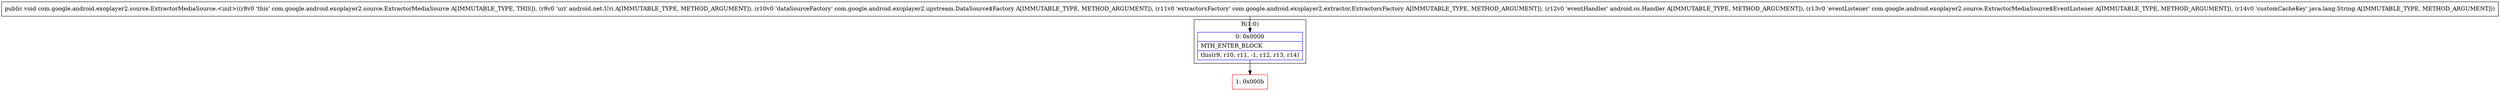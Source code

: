 digraph "CFG forcom.google.android.exoplayer2.source.ExtractorMediaSource.\<init\>(Landroid\/net\/Uri;Lcom\/google\/android\/exoplayer2\/upstream\/DataSource$Factory;Lcom\/google\/android\/exoplayer2\/extractor\/ExtractorsFactory;Landroid\/os\/Handler;Lcom\/google\/android\/exoplayer2\/source\/ExtractorMediaSource$EventListener;Ljava\/lang\/String;)V" {
subgraph cluster_Region_660716066 {
label = "R(1:0)";
node [shape=record,color=blue];
Node_0 [shape=record,label="{0\:\ 0x0000|MTH_ENTER_BLOCK\l|this(r9, r10, r11, \-1, r12, r13, r14)\l}"];
}
Node_1 [shape=record,color=red,label="{1\:\ 0x000b}"];
MethodNode[shape=record,label="{public void com.google.android.exoplayer2.source.ExtractorMediaSource.\<init\>((r8v0 'this' com.google.android.exoplayer2.source.ExtractorMediaSource A[IMMUTABLE_TYPE, THIS]), (r9v0 'uri' android.net.Uri A[IMMUTABLE_TYPE, METHOD_ARGUMENT]), (r10v0 'dataSourceFactory' com.google.android.exoplayer2.upstream.DataSource$Factory A[IMMUTABLE_TYPE, METHOD_ARGUMENT]), (r11v0 'extractorsFactory' com.google.android.exoplayer2.extractor.ExtractorsFactory A[IMMUTABLE_TYPE, METHOD_ARGUMENT]), (r12v0 'eventHandler' android.os.Handler A[IMMUTABLE_TYPE, METHOD_ARGUMENT]), (r13v0 'eventListener' com.google.android.exoplayer2.source.ExtractorMediaSource$EventListener A[IMMUTABLE_TYPE, METHOD_ARGUMENT]), (r14v0 'customCacheKey' java.lang.String A[IMMUTABLE_TYPE, METHOD_ARGUMENT])) }"];
MethodNode -> Node_0;
Node_0 -> Node_1;
}

